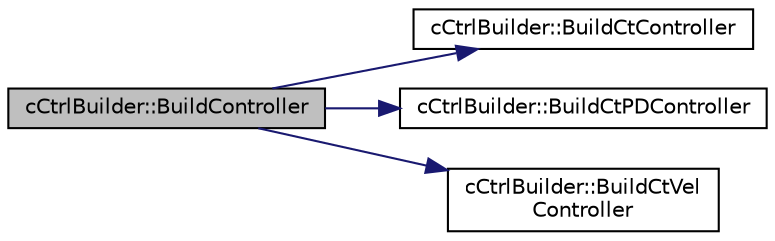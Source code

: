 digraph "cCtrlBuilder::BuildController"
{
 // LATEX_PDF_SIZE
  edge [fontname="Helvetica",fontsize="10",labelfontname="Helvetica",labelfontsize="10"];
  node [fontname="Helvetica",fontsize="10",shape=record];
  rankdir="LR";
  Node1 [label="cCtrlBuilder::BuildController",height=0.2,width=0.4,color="black", fillcolor="grey75", style="filled", fontcolor="black",tooltip=" "];
  Node1 -> Node2 [color="midnightblue",fontsize="10",style="solid",fontname="Helvetica"];
  Node2 [label="cCtrlBuilder::BuildCtController",height=0.2,width=0.4,color="black", fillcolor="white", style="filled",URL="$classc_ctrl_builder.html#ac733dd4f1bde3a7d828244ab96eb1d64",tooltip=" "];
  Node1 -> Node3 [color="midnightblue",fontsize="10",style="solid",fontname="Helvetica"];
  Node3 [label="cCtrlBuilder::BuildCtPDController",height=0.2,width=0.4,color="black", fillcolor="white", style="filled",URL="$classc_ctrl_builder.html#ad693cf89d213d374c1a7bbbfa8d80066",tooltip=" "];
  Node1 -> Node4 [color="midnightblue",fontsize="10",style="solid",fontname="Helvetica"];
  Node4 [label="cCtrlBuilder::BuildCtVel\lController",height=0.2,width=0.4,color="black", fillcolor="white", style="filled",URL="$classc_ctrl_builder.html#a150d37ed379c2df513b0eb57bef7011f",tooltip=" "];
}
